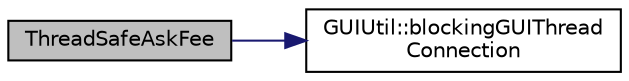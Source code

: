 digraph "ThreadSafeAskFee"
{
  edge [fontname="Helvetica",fontsize="10",labelfontname="Helvetica",labelfontsize="10"];
  node [fontname="Helvetica",fontsize="10",shape=record];
  rankdir="LR";
  Node1170 [label="ThreadSafeAskFee",height=0.2,width=0.4,color="black", fillcolor="grey75", style="filled", fontcolor="black"];
  Node1170 -> Node1171 [color="midnightblue",fontsize="10",style="solid",fontname="Helvetica"];
  Node1171 [label="GUIUtil::blockingGUIThread\lConnection",height=0.2,width=0.4,color="black", fillcolor="white", style="filled",URL="$d1/d87/namespace_g_u_i_util.html#a2046fc343a70996c23cae6fe7f8d94f2",tooltip="Get connection type to call object slot in GUI thread with invokeMethod. "];
}
